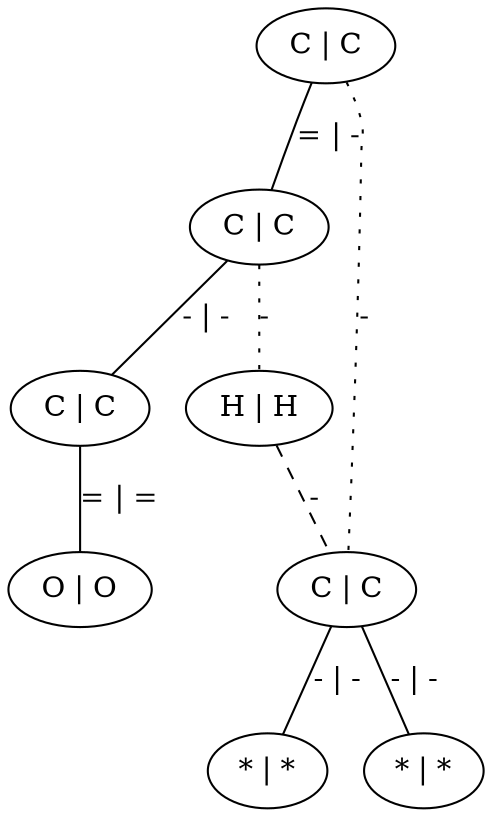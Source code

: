 graph G {
	0 [ label="C | C" ]
	1 [ label="C | C" ]
	2 [ label="C | C" ]
	3 [ label="O | O" ]
	4 [ label="H | H" ]
	5 [ label="C | C" ]
	6 [ label="* | *" ]
	7 [ label="* | *" ]
	0 -- 1 [ label="= | -" ]
	0 -- 5 [ style=dotted label="-" ]
	1 -- 2 [ label="- | -" ]
	1 -- 4 [ style=dotted label="-" ]
	2 -- 3 [ label="= | =" ]
	4 -- 5 [ style=dashed label="-" ]
	5 -- 6 [ label="- | -" ]
	5 -- 7 [ label="- | -" ]
}
